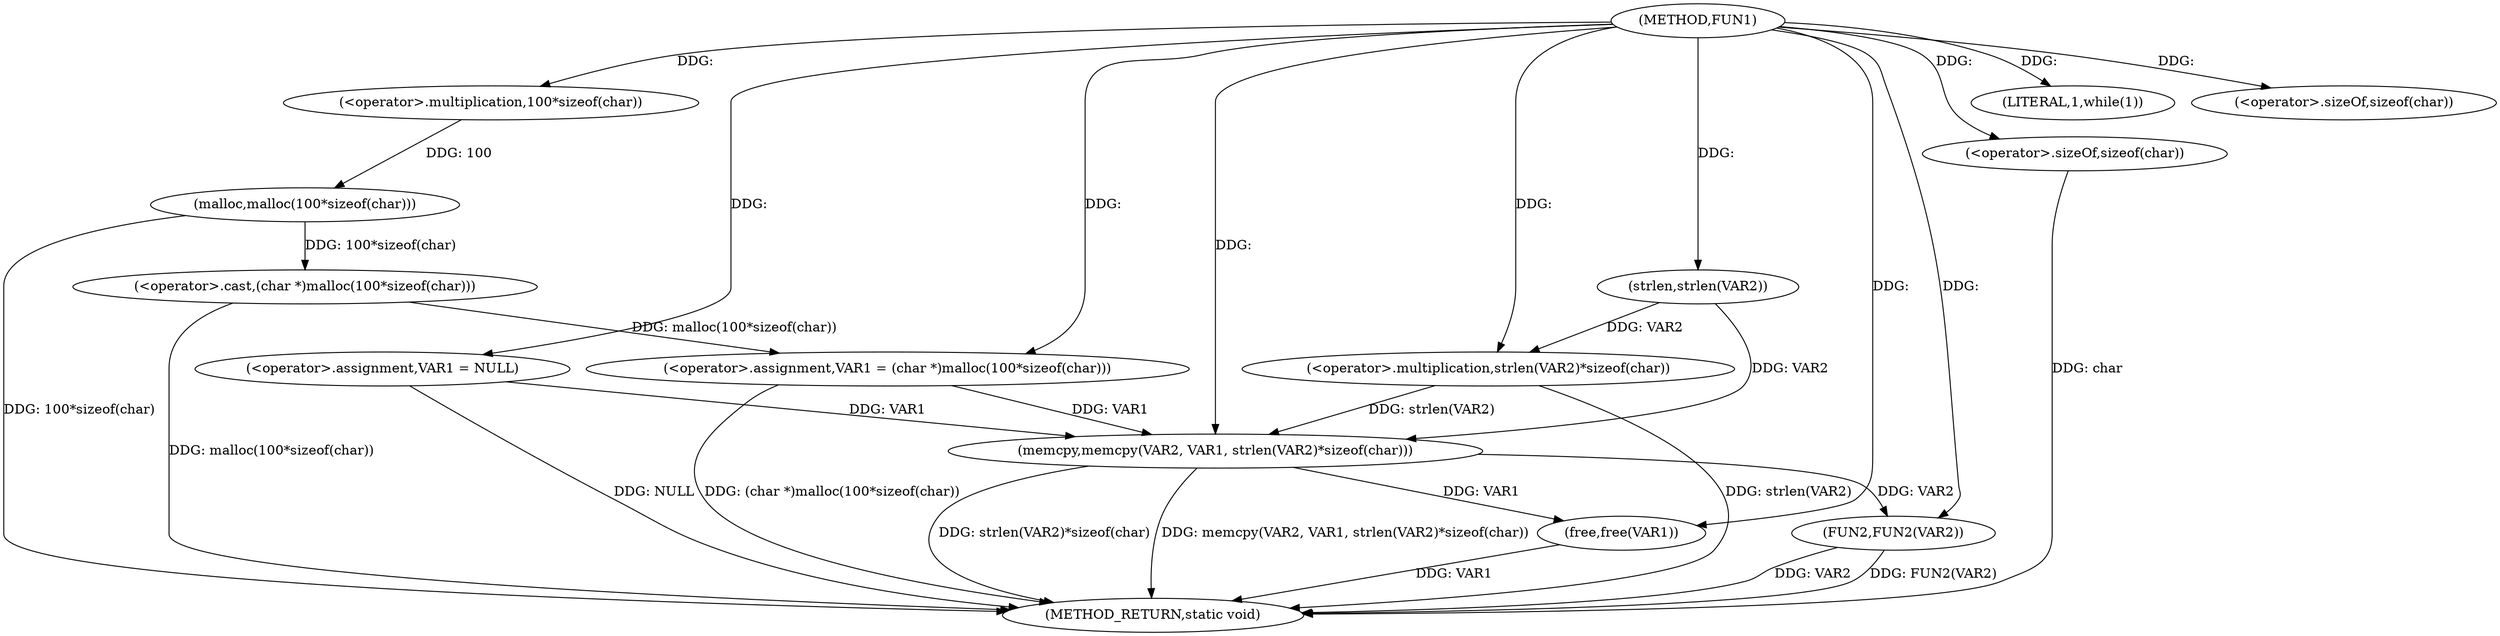 digraph FUN1 {  
"1000100" [label = "(METHOD,FUN1)" ]
"1000133" [label = "(METHOD_RETURN,static void)" ]
"1000103" [label = "(<operator>.assignment,VAR1 = NULL)" ]
"1000107" [label = "(LITERAL,1,while(1))" ]
"1000109" [label = "(<operator>.assignment,VAR1 = (char *)malloc(100*sizeof(char)))" ]
"1000111" [label = "(<operator>.cast,(char *)malloc(100*sizeof(char)))" ]
"1000113" [label = "(malloc,malloc(100*sizeof(char)))" ]
"1000114" [label = "(<operator>.multiplication,100*sizeof(char))" ]
"1000116" [label = "(<operator>.sizeOf,sizeof(char))" ]
"1000121" [label = "(memcpy,memcpy(VAR2, VAR1, strlen(VAR2)*sizeof(char)))" ]
"1000124" [label = "(<operator>.multiplication,strlen(VAR2)*sizeof(char))" ]
"1000125" [label = "(strlen,strlen(VAR2))" ]
"1000127" [label = "(<operator>.sizeOf,sizeof(char))" ]
"1000129" [label = "(FUN2,FUN2(VAR2))" ]
"1000131" [label = "(free,free(VAR1))" ]
  "1000129" -> "1000133"  [ label = "DDG: VAR2"] 
  "1000124" -> "1000133"  [ label = "DDG: strlen(VAR2)"] 
  "1000103" -> "1000133"  [ label = "DDG: NULL"] 
  "1000113" -> "1000133"  [ label = "DDG: 100*sizeof(char)"] 
  "1000131" -> "1000133"  [ label = "DDG: VAR1"] 
  "1000121" -> "1000133"  [ label = "DDG: memcpy(VAR2, VAR1, strlen(VAR2)*sizeof(char))"] 
  "1000111" -> "1000133"  [ label = "DDG: malloc(100*sizeof(char))"] 
  "1000127" -> "1000133"  [ label = "DDG: char"] 
  "1000109" -> "1000133"  [ label = "DDG: (char *)malloc(100*sizeof(char))"] 
  "1000129" -> "1000133"  [ label = "DDG: FUN2(VAR2)"] 
  "1000121" -> "1000133"  [ label = "DDG: strlen(VAR2)*sizeof(char)"] 
  "1000100" -> "1000103"  [ label = "DDG: "] 
  "1000100" -> "1000107"  [ label = "DDG: "] 
  "1000111" -> "1000109"  [ label = "DDG: malloc(100*sizeof(char))"] 
  "1000100" -> "1000109"  [ label = "DDG: "] 
  "1000113" -> "1000111"  [ label = "DDG: 100*sizeof(char)"] 
  "1000114" -> "1000113"  [ label = "DDG: 100"] 
  "1000100" -> "1000114"  [ label = "DDG: "] 
  "1000100" -> "1000116"  [ label = "DDG: "] 
  "1000125" -> "1000121"  [ label = "DDG: VAR2"] 
  "1000100" -> "1000121"  [ label = "DDG: "] 
  "1000103" -> "1000121"  [ label = "DDG: VAR1"] 
  "1000109" -> "1000121"  [ label = "DDG: VAR1"] 
  "1000124" -> "1000121"  [ label = "DDG: strlen(VAR2)"] 
  "1000125" -> "1000124"  [ label = "DDG: VAR2"] 
  "1000100" -> "1000125"  [ label = "DDG: "] 
  "1000100" -> "1000124"  [ label = "DDG: "] 
  "1000100" -> "1000127"  [ label = "DDG: "] 
  "1000121" -> "1000129"  [ label = "DDG: VAR2"] 
  "1000100" -> "1000129"  [ label = "DDG: "] 
  "1000121" -> "1000131"  [ label = "DDG: VAR1"] 
  "1000100" -> "1000131"  [ label = "DDG: "] 
}
